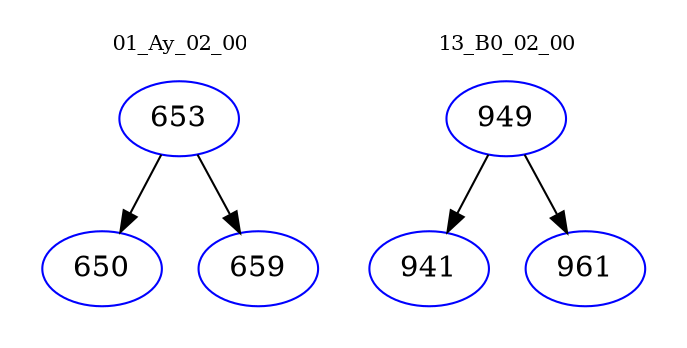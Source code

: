 digraph{
subgraph cluster_0 {
color = white
label = "01_Ay_02_00";
fontsize=10;
T0_653 [label="653", color="blue"]
T0_653 -> T0_650 [color="black"]
T0_650 [label="650", color="blue"]
T0_653 -> T0_659 [color="black"]
T0_659 [label="659", color="blue"]
}
subgraph cluster_1 {
color = white
label = "13_B0_02_00";
fontsize=10;
T1_949 [label="949", color="blue"]
T1_949 -> T1_941 [color="black"]
T1_941 [label="941", color="blue"]
T1_949 -> T1_961 [color="black"]
T1_961 [label="961", color="blue"]
}
}
